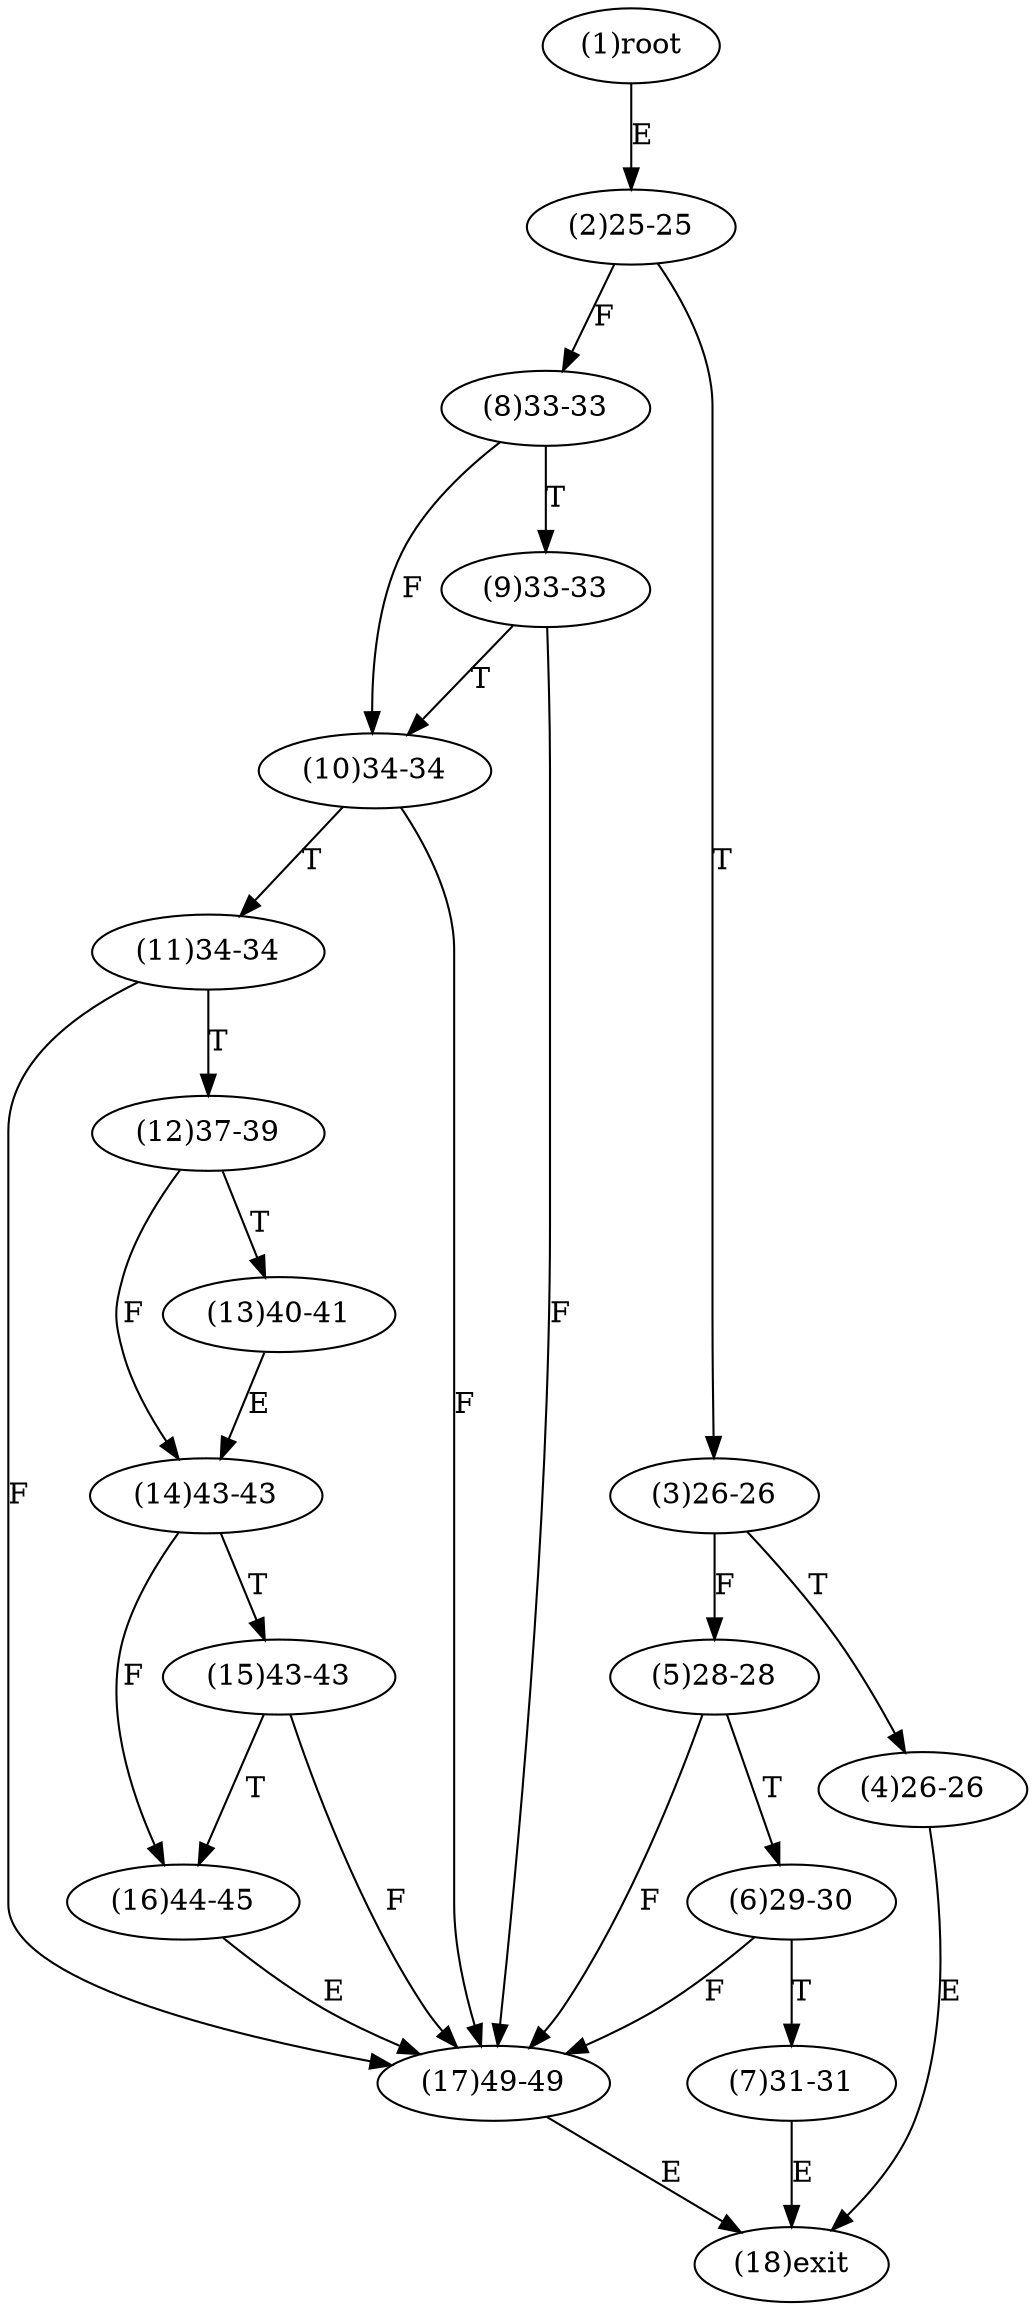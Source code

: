 digraph "" { 
1[ label="(1)root"];
2[ label="(2)25-25"];
3[ label="(3)26-26"];
4[ label="(4)26-26"];
5[ label="(5)28-28"];
6[ label="(6)29-30"];
7[ label="(7)31-31"];
8[ label="(8)33-33"];
9[ label="(9)33-33"];
10[ label="(10)34-34"];
11[ label="(11)34-34"];
12[ label="(12)37-39"];
13[ label="(13)40-41"];
14[ label="(14)43-43"];
15[ label="(15)43-43"];
17[ label="(17)49-49"];
16[ label="(16)44-45"];
18[ label="(18)exit"];
1->2[ label="E"];
2->8[ label="F"];
2->3[ label="T"];
3->5[ label="F"];
3->4[ label="T"];
4->18[ label="E"];
5->17[ label="F"];
5->6[ label="T"];
6->17[ label="F"];
6->7[ label="T"];
7->18[ label="E"];
8->10[ label="F"];
8->9[ label="T"];
9->17[ label="F"];
9->10[ label="T"];
10->17[ label="F"];
10->11[ label="T"];
11->17[ label="F"];
11->12[ label="T"];
12->14[ label="F"];
12->13[ label="T"];
13->14[ label="E"];
14->16[ label="F"];
14->15[ label="T"];
15->17[ label="F"];
15->16[ label="T"];
16->17[ label="E"];
17->18[ label="E"];
}